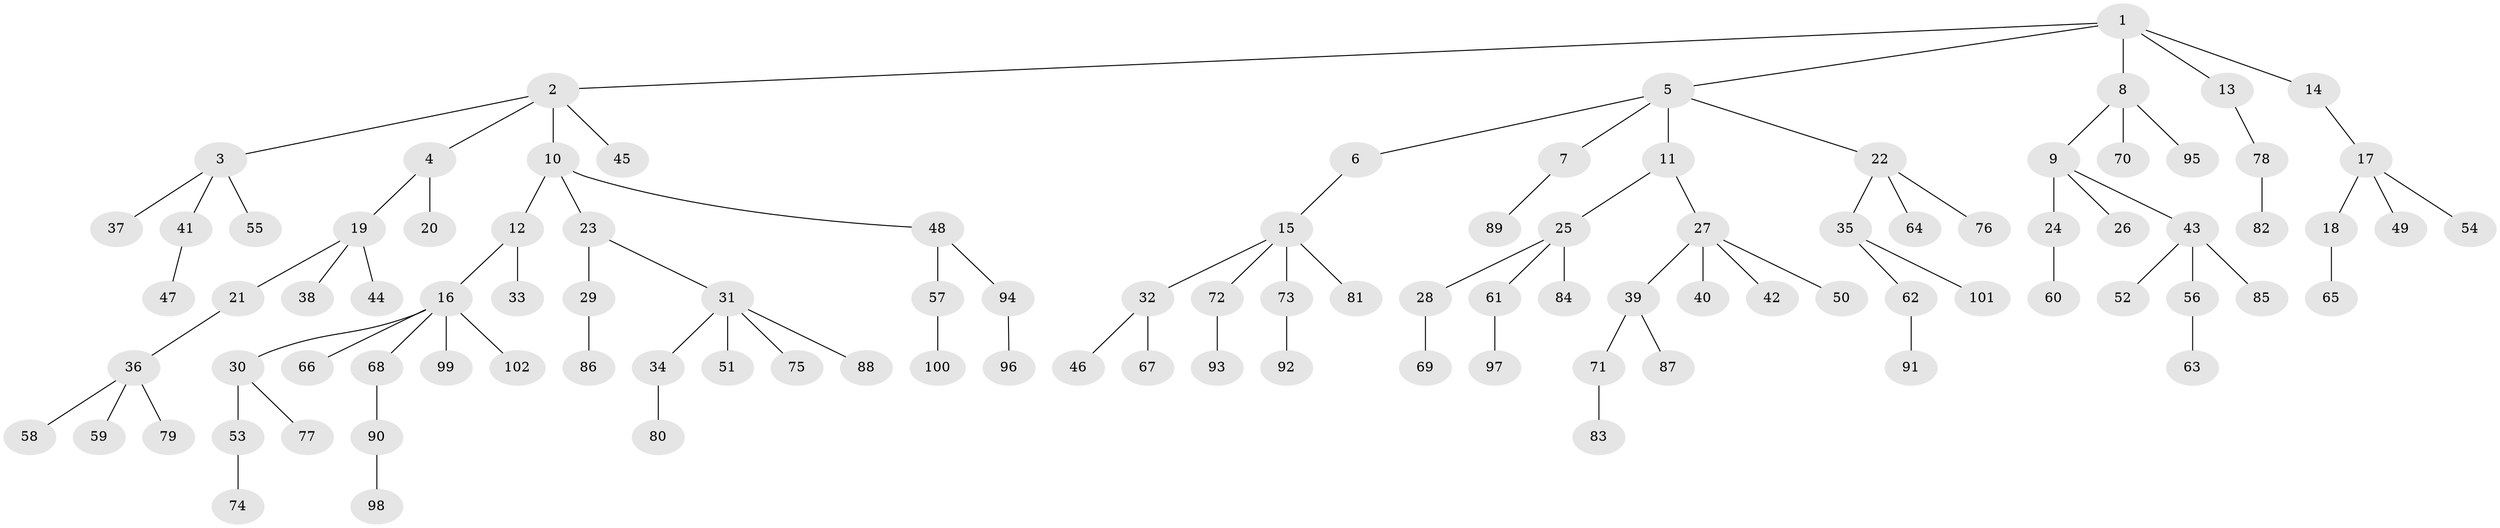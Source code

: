// Generated by graph-tools (version 1.1) at 2025/36/03/09/25 02:36:43]
// undirected, 102 vertices, 101 edges
graph export_dot {
graph [start="1"]
  node [color=gray90,style=filled];
  1;
  2;
  3;
  4;
  5;
  6;
  7;
  8;
  9;
  10;
  11;
  12;
  13;
  14;
  15;
  16;
  17;
  18;
  19;
  20;
  21;
  22;
  23;
  24;
  25;
  26;
  27;
  28;
  29;
  30;
  31;
  32;
  33;
  34;
  35;
  36;
  37;
  38;
  39;
  40;
  41;
  42;
  43;
  44;
  45;
  46;
  47;
  48;
  49;
  50;
  51;
  52;
  53;
  54;
  55;
  56;
  57;
  58;
  59;
  60;
  61;
  62;
  63;
  64;
  65;
  66;
  67;
  68;
  69;
  70;
  71;
  72;
  73;
  74;
  75;
  76;
  77;
  78;
  79;
  80;
  81;
  82;
  83;
  84;
  85;
  86;
  87;
  88;
  89;
  90;
  91;
  92;
  93;
  94;
  95;
  96;
  97;
  98;
  99;
  100;
  101;
  102;
  1 -- 2;
  1 -- 5;
  1 -- 8;
  1 -- 13;
  1 -- 14;
  2 -- 3;
  2 -- 4;
  2 -- 10;
  2 -- 45;
  3 -- 37;
  3 -- 41;
  3 -- 55;
  4 -- 19;
  4 -- 20;
  5 -- 6;
  5 -- 7;
  5 -- 11;
  5 -- 22;
  6 -- 15;
  7 -- 89;
  8 -- 9;
  8 -- 70;
  8 -- 95;
  9 -- 24;
  9 -- 26;
  9 -- 43;
  10 -- 12;
  10 -- 23;
  10 -- 48;
  11 -- 25;
  11 -- 27;
  12 -- 16;
  12 -- 33;
  13 -- 78;
  14 -- 17;
  15 -- 32;
  15 -- 72;
  15 -- 73;
  15 -- 81;
  16 -- 30;
  16 -- 66;
  16 -- 68;
  16 -- 99;
  16 -- 102;
  17 -- 18;
  17 -- 49;
  17 -- 54;
  18 -- 65;
  19 -- 21;
  19 -- 38;
  19 -- 44;
  21 -- 36;
  22 -- 35;
  22 -- 64;
  22 -- 76;
  23 -- 29;
  23 -- 31;
  24 -- 60;
  25 -- 28;
  25 -- 61;
  25 -- 84;
  27 -- 39;
  27 -- 40;
  27 -- 42;
  27 -- 50;
  28 -- 69;
  29 -- 86;
  30 -- 53;
  30 -- 77;
  31 -- 34;
  31 -- 51;
  31 -- 75;
  31 -- 88;
  32 -- 46;
  32 -- 67;
  34 -- 80;
  35 -- 62;
  35 -- 101;
  36 -- 58;
  36 -- 59;
  36 -- 79;
  39 -- 71;
  39 -- 87;
  41 -- 47;
  43 -- 52;
  43 -- 56;
  43 -- 85;
  48 -- 57;
  48 -- 94;
  53 -- 74;
  56 -- 63;
  57 -- 100;
  61 -- 97;
  62 -- 91;
  68 -- 90;
  71 -- 83;
  72 -- 93;
  73 -- 92;
  78 -- 82;
  90 -- 98;
  94 -- 96;
}
